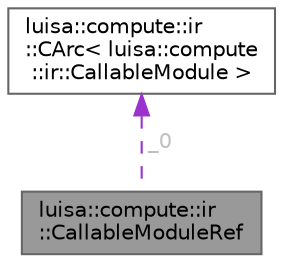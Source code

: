 digraph "luisa::compute::ir::CallableModuleRef"
{
 // LATEX_PDF_SIZE
  bgcolor="transparent";
  edge [fontname=Helvetica,fontsize=10,labelfontname=Helvetica,labelfontsize=10];
  node [fontname=Helvetica,fontsize=10,shape=box,height=0.2,width=0.4];
  Node1 [id="Node000001",label="luisa::compute::ir\l::CallableModuleRef",height=0.2,width=0.4,color="gray40", fillcolor="grey60", style="filled", fontcolor="black",tooltip=" "];
  Node2 -> Node1 [id="edge1_Node000001_Node000002",dir="back",color="darkorchid3",style="dashed",tooltip=" ",label=" _0",fontcolor="grey" ];
  Node2 [id="Node000002",label="luisa::compute::ir\l::CArc\< luisa::compute\l::ir::CallableModule \>",height=0.2,width=0.4,color="gray40", fillcolor="white", style="filled",URL="$structluisa_1_1compute_1_1ir_1_1_c_arc.html",tooltip=" "];
}
